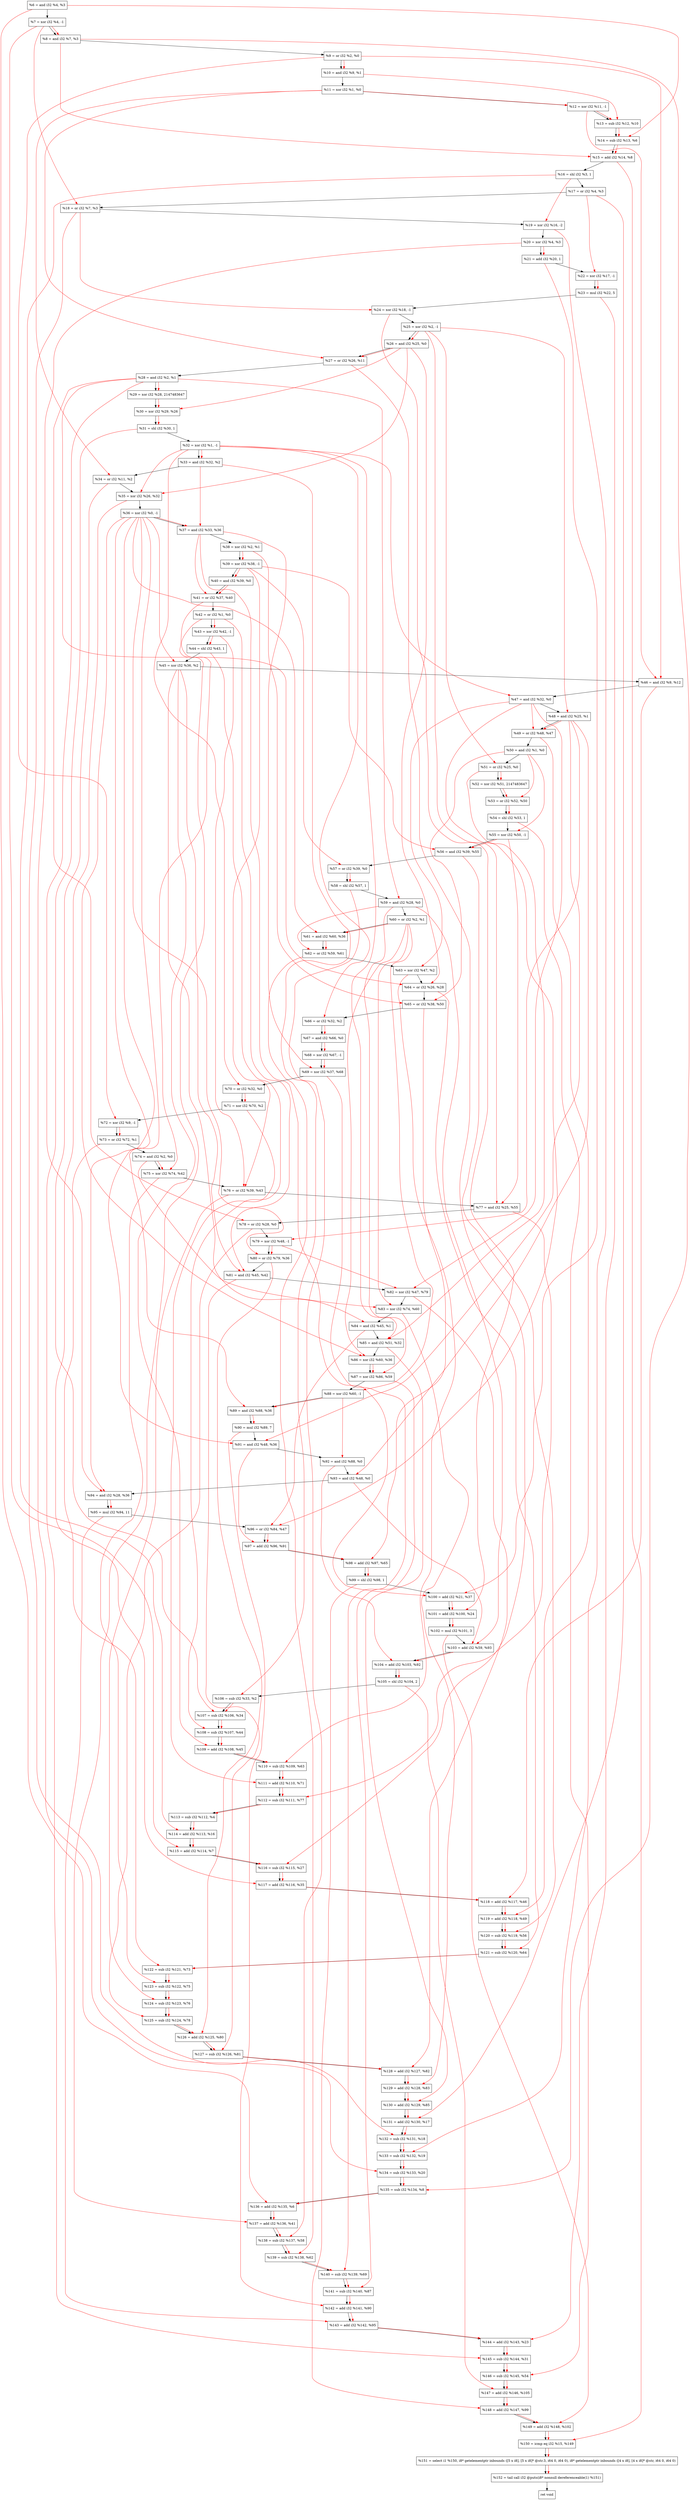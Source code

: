 digraph "DFG for'crackme' function" {
	Node0x6c7230[shape=record, label="  %6 = and i32 %4, %3"];
	Node0x6c78b0[shape=record, label="  %7 = xor i32 %4, -1"];
	Node0x6c7920[shape=record, label="  %8 = and i32 %7, %3"];
	Node0x6c7990[shape=record, label="  %9 = or i32 %2, %0"];
	Node0x6c7a00[shape=record, label="  %10 = and i32 %9, %1"];
	Node0x6c7a70[shape=record, label="  %11 = xor i32 %1, %0"];
	Node0x6c7ae0[shape=record, label="  %12 = xor i32 %11, -1"];
	Node0x6c7b50[shape=record, label="  %13 = sub i32 %12, %10"];
	Node0x6c7bc0[shape=record, label="  %14 = sub i32 %13, %6"];
	Node0x6c7c30[shape=record, label="  %15 = add i32 %14, %8"];
	Node0x6c7cd0[shape=record, label="  %16 = shl i32 %3, 1"];
	Node0x6c7d40[shape=record, label="  %17 = or i32 %4, %3"];
	Node0x6c7db0[shape=record, label="  %18 = or i32 %7, %3"];
	Node0x6c7e50[shape=record, label="  %19 = xor i32 %16, -2"];
	Node0x6c7ec0[shape=record, label="  %20 = xor i32 %4, %3"];
	Node0x6c7f30[shape=record, label="  %21 = add i32 %20, 1"];
	Node0x6c7fa0[shape=record, label="  %22 = xor i32 %17, -1"];
	Node0x6c8040[shape=record, label="  %23 = mul i32 %22, 5"];
	Node0x6c80b0[shape=record, label="  %24 = xor i32 %18, -1"];
	Node0x6c8120[shape=record, label="  %25 = xor i32 %2, -1"];
	Node0x6c8190[shape=record, label="  %26 = and i32 %25, %0"];
	Node0x6c8200[shape=record, label="  %27 = or i32 %26, %11"];
	Node0x6c8270[shape=record, label="  %28 = and i32 %2, %1"];
	Node0x6c8310[shape=record, label="  %29 = xor i32 %28, 2147483647"];
	Node0x6c8380[shape=record, label="  %30 = xor i32 %29, %26"];
	Node0x6c83f0[shape=record, label="  %31 = shl i32 %30, 1"];
	Node0x6c8460[shape=record, label="  %32 = xor i32 %1, -1"];
	Node0x6c86e0[shape=record, label="  %33 = and i32 %32, %2"];
	Node0x6c8750[shape=record, label="  %34 = or i32 %11, %2"];
	Node0x6c87c0[shape=record, label="  %35 = xor i32 %26, %32"];
	Node0x6c8830[shape=record, label="  %36 = xor i32 %0, -1"];
	Node0x6c88a0[shape=record, label="  %37 = and i32 %33, %36"];
	Node0x6c8910[shape=record, label="  %38 = xor i32 %2, %1"];
	Node0x6c8980[shape=record, label="  %39 = xor i32 %38, -1"];
	Node0x6c89f0[shape=record, label="  %40 = and i32 %39, %0"];
	Node0x6c8a60[shape=record, label="  %41 = or i32 %37, %40"];
	Node0x6c8ad0[shape=record, label="  %42 = or i32 %1, %0"];
	Node0x6c8b40[shape=record, label="  %43 = xor i32 %42, -1"];
	Node0x6c8bb0[shape=record, label="  %44 = shl i32 %43, 1"];
	Node0x6c8c20[shape=record, label="  %45 = xor i32 %36, %2"];
	Node0x6c8c90[shape=record, label="  %46 = and i32 %9, %12"];
	Node0x6c8d00[shape=record, label="  %47 = and i32 %32, %0"];
	Node0x6c8d70[shape=record, label="  %48 = and i32 %25, %1"];
	Node0x6c8de0[shape=record, label="  %49 = or i32 %48, %47"];
	Node0x6c8e50[shape=record, label="  %50 = and i32 %1, %0"];
	Node0x6c8ec0[shape=record, label="  %51 = or i32 %25, %0"];
	Node0x6c8f30[shape=record, label="  %52 = xor i32 %51, 2147483647"];
	Node0x6c8fa0[shape=record, label="  %53 = or i32 %52, %50"];
	Node0x6c9010[shape=record, label="  %54 = shl i32 %53, 1"];
	Node0x6c9080[shape=record, label="  %55 = xor i32 %50, -1"];
	Node0x6c90f0[shape=record, label="  %56 = and i32 %39, %55"];
	Node0x6c9160[shape=record, label="  %57 = or i32 %39, %0"];
	Node0x6c91d0[shape=record, label="  %58 = shl i32 %57, 1"];
	Node0x6c9240[shape=record, label="  %59 = and i32 %28, %0"];
	Node0x6c92b0[shape=record, label="  %60 = or i32 %2, %1"];
	Node0x6c9320[shape=record, label="  %61 = and i32 %60, %36"];
	Node0x6c9390[shape=record, label="  %62 = or i32 %59, %61"];
	Node0x6c9400[shape=record, label="  %63 = xor i32 %47, %2"];
	Node0x6c9470[shape=record, label="  %64 = or i32 %26, %28"];
	Node0x6c98f0[shape=record, label="  %65 = or i32 %38, %50"];
	Node0x6c9960[shape=record, label="  %66 = or i32 %32, %2"];
	Node0x6c99d0[shape=record, label="  %67 = and i32 %66, %0"];
	Node0x6c9a40[shape=record, label="  %68 = xor i32 %67, -1"];
	Node0x6c9ab0[shape=record, label="  %69 = xor i32 %37, %68"];
	Node0x6c9b20[shape=record, label="  %70 = or i32 %32, %0"];
	Node0x6c9b90[shape=record, label="  %71 = xor i32 %70, %2"];
	Node0x6c9c00[shape=record, label="  %72 = xor i32 %9, -1"];
	Node0x6c9c70[shape=record, label="  %73 = or i32 %72, %1"];
	Node0x6c9ce0[shape=record, label="  %74 = and i32 %2, %0"];
	Node0x6c9d50[shape=record, label="  %75 = xor i32 %74, %42"];
	Node0x6c9dc0[shape=record, label="  %76 = or i32 %39, %43"];
	Node0x6c9e30[shape=record, label="  %77 = and i32 %25, %55"];
	Node0x6c9ea0[shape=record, label="  %78 = or i32 %28, %0"];
	Node0x6c9f10[shape=record, label="  %79 = xor i32 %48, -1"];
	Node0x6c9f80[shape=record, label="  %80 = or i32 %79, %36"];
	Node0x6c9ff0[shape=record, label="  %81 = and i32 %45, %42"];
	Node0x6ca060[shape=record, label="  %82 = xor i32 %47, %79"];
	Node0x6ca0d0[shape=record, label="  %83 = xor i32 %74, %60"];
	Node0x6ca140[shape=record, label="  %84 = and i32 %45, %1"];
	Node0x6ca1b0[shape=record, label="  %85 = and i32 %51, %32"];
	Node0x6ca220[shape=record, label="  %86 = xor i32 %60, %36"];
	Node0x6ca290[shape=record, label="  %87 = xor i32 %86, %59"];
	Node0x6ca300[shape=record, label="  %88 = xor i32 %60, -1"];
	Node0x6ca370[shape=record, label="  %89 = and i32 %88, %36"];
	Node0x6ca410[shape=record, label="  %90 = mul i32 %89, 7"];
	Node0x6ca480[shape=record, label="  %91 = and i32 %48, %36"];
	Node0x6ca4f0[shape=record, label="  %92 = and i32 %88, %0"];
	Node0x6ca560[shape=record, label="  %93 = and i32 %48, %0"];
	Node0x6ca5d0[shape=record, label="  %94 = and i32 %28, %36"];
	Node0x6ca670[shape=record, label="  %95 = mul i32 %94, 11"];
	Node0x6ca6e0[shape=record, label="  %96 = or i32 %84, %47"];
	Node0x6ca750[shape=record, label="  %97 = add i32 %96, %91"];
	Node0x6ca7c0[shape=record, label="  %98 = add i32 %97, %65"];
	Node0x6ca830[shape=record, label="  %99 = shl i32 %98, 1"];
	Node0x6ca8a0[shape=record, label="  %100 = add i32 %21, %37"];
	Node0x6ca910[shape=record, label="  %101 = add i32 %100, %24"];
	Node0x6ca9b0[shape=record, label="  %102 = mul i32 %101, 3"];
	Node0x6caa20[shape=record, label="  %103 = add i32 %59, %93"];
	Node0x6caa90[shape=record, label="  %104 = add i32 %103, %92"];
	Node0x6cab30[shape=record, label="  %105 = shl i32 %104, 2"];
	Node0x6caba0[shape=record, label="  %106 = sub i32 %33, %2"];
	Node0x6cac10[shape=record, label="  %107 = sub i32 %106, %34"];
	Node0x6cac80[shape=record, label="  %108 = sub i32 %107, %44"];
	Node0x6cacf0[shape=record, label="  %109 = add i32 %108, %45"];
	Node0x6cad60[shape=record, label="  %110 = sub i32 %109, %63"];
	Node0x6cadd0[shape=record, label="  %111 = add i32 %110, %71"];
	Node0x6cae40[shape=record, label="  %112 = sub i32 %111, %77"];
	Node0x6caeb0[shape=record, label="  %113 = sub i32 %112, %4"];
	Node0x6caf20[shape=record, label="  %114 = add i32 %113, %16"];
	Node0x6caf90[shape=record, label="  %115 = add i32 %114, %7"];
	Node0x6cb000[shape=record, label="  %116 = sub i32 %115, %27"];
	Node0x6cb070[shape=record, label="  %117 = add i32 %116, %35"];
	Node0x6cb0e0[shape=record, label="  %118 = add i32 %117, %46"];
	Node0x6cb150[shape=record, label="  %119 = add i32 %118, %49"];
	Node0x6cb1c0[shape=record, label="  %120 = sub i32 %119, %56"];
	Node0x6cb230[shape=record, label="  %121 = sub i32 %120, %64"];
	Node0x6cb2a0[shape=record, label="  %122 = sub i32 %121, %73"];
	Node0x6cb310[shape=record, label="  %123 = sub i32 %122, %75"];
	Node0x6cb380[shape=record, label="  %124 = sub i32 %123, %76"];
	Node0x6cb3f0[shape=record, label="  %125 = sub i32 %124, %78"];
	Node0x6cb460[shape=record, label="  %126 = add i32 %125, %80"];
	Node0x6cb4d0[shape=record, label="  %127 = sub i32 %126, %81"];
	Node0x6cb540[shape=record, label="  %128 = add i32 %127, %82"];
	Node0x6cbdc0[shape=record, label="  %129 = add i32 %128, %83"];
	Node0x6cbe30[shape=record, label="  %130 = add i32 %129, %85"];
	Node0x6cbea0[shape=record, label="  %131 = add i32 %130, %17"];
	Node0x6cbf10[shape=record, label="  %132 = sub i32 %131, %18"];
	Node0x6cbf80[shape=record, label="  %133 = sub i32 %132, %19"];
	Node0x6cbff0[shape=record, label="  %134 = sub i32 %133, %20"];
	Node0x6cc060[shape=record, label="  %135 = sub i32 %134, %8"];
	Node0x6cc0d0[shape=record, label="  %136 = add i32 %135, %6"];
	Node0x6cc140[shape=record, label="  %137 = add i32 %136, %41"];
	Node0x6cc1b0[shape=record, label="  %138 = sub i32 %137, %58"];
	Node0x6cc220[shape=record, label="  %139 = sub i32 %138, %62"];
	Node0x6cc290[shape=record, label="  %140 = sub i32 %139, %69"];
	Node0x6cc300[shape=record, label="  %141 = sub i32 %140, %87"];
	Node0x6cc370[shape=record, label="  %142 = add i32 %141, %90"];
	Node0x6cc3e0[shape=record, label="  %143 = add i32 %142, %95"];
	Node0x6cc450[shape=record, label="  %144 = add i32 %143, %23"];
	Node0x6cc4c0[shape=record, label="  %145 = sub i32 %144, %31"];
	Node0x6cc530[shape=record, label="  %146 = sub i32 %145, %54"];
	Node0x6cc5a0[shape=record, label="  %147 = add i32 %146, %105"];
	Node0x6cc610[shape=record, label="  %148 = add i32 %147, %99"];
	Node0x6cc680[shape=record, label="  %149 = add i32 %148, %102"];
	Node0x6cc6f0[shape=record, label="  %150 = icmp eq i32 %15, %149"];
	Node0x667268[shape=record, label="  %151 = select i1 %150, i8* getelementptr inbounds ([5 x i8], [5 x i8]* @str.3, i64 0, i64 0), i8* getelementptr inbounds ([4 x i8], [4 x i8]* @str, i64 0, i64 0)"];
	Node0x6cc980[shape=record, label="  %152 = tail call i32 @puts(i8* nonnull dereferenceable(1) %151)"];
	Node0x6cc9d0[shape=record, label="  ret void"];
	Node0x6c7230 -> Node0x6c78b0;
	Node0x6c78b0 -> Node0x6c7920;
	Node0x6c7920 -> Node0x6c7990;
	Node0x6c7990 -> Node0x6c7a00;
	Node0x6c7a00 -> Node0x6c7a70;
	Node0x6c7a70 -> Node0x6c7ae0;
	Node0x6c7ae0 -> Node0x6c7b50;
	Node0x6c7b50 -> Node0x6c7bc0;
	Node0x6c7bc0 -> Node0x6c7c30;
	Node0x6c7c30 -> Node0x6c7cd0;
	Node0x6c7cd0 -> Node0x6c7d40;
	Node0x6c7d40 -> Node0x6c7db0;
	Node0x6c7db0 -> Node0x6c7e50;
	Node0x6c7e50 -> Node0x6c7ec0;
	Node0x6c7ec0 -> Node0x6c7f30;
	Node0x6c7f30 -> Node0x6c7fa0;
	Node0x6c7fa0 -> Node0x6c8040;
	Node0x6c8040 -> Node0x6c80b0;
	Node0x6c80b0 -> Node0x6c8120;
	Node0x6c8120 -> Node0x6c8190;
	Node0x6c8190 -> Node0x6c8200;
	Node0x6c8200 -> Node0x6c8270;
	Node0x6c8270 -> Node0x6c8310;
	Node0x6c8310 -> Node0x6c8380;
	Node0x6c8380 -> Node0x6c83f0;
	Node0x6c83f0 -> Node0x6c8460;
	Node0x6c8460 -> Node0x6c86e0;
	Node0x6c86e0 -> Node0x6c8750;
	Node0x6c8750 -> Node0x6c87c0;
	Node0x6c87c0 -> Node0x6c8830;
	Node0x6c8830 -> Node0x6c88a0;
	Node0x6c88a0 -> Node0x6c8910;
	Node0x6c8910 -> Node0x6c8980;
	Node0x6c8980 -> Node0x6c89f0;
	Node0x6c89f0 -> Node0x6c8a60;
	Node0x6c8a60 -> Node0x6c8ad0;
	Node0x6c8ad0 -> Node0x6c8b40;
	Node0x6c8b40 -> Node0x6c8bb0;
	Node0x6c8bb0 -> Node0x6c8c20;
	Node0x6c8c20 -> Node0x6c8c90;
	Node0x6c8c90 -> Node0x6c8d00;
	Node0x6c8d00 -> Node0x6c8d70;
	Node0x6c8d70 -> Node0x6c8de0;
	Node0x6c8de0 -> Node0x6c8e50;
	Node0x6c8e50 -> Node0x6c8ec0;
	Node0x6c8ec0 -> Node0x6c8f30;
	Node0x6c8f30 -> Node0x6c8fa0;
	Node0x6c8fa0 -> Node0x6c9010;
	Node0x6c9010 -> Node0x6c9080;
	Node0x6c9080 -> Node0x6c90f0;
	Node0x6c90f0 -> Node0x6c9160;
	Node0x6c9160 -> Node0x6c91d0;
	Node0x6c91d0 -> Node0x6c9240;
	Node0x6c9240 -> Node0x6c92b0;
	Node0x6c92b0 -> Node0x6c9320;
	Node0x6c9320 -> Node0x6c9390;
	Node0x6c9390 -> Node0x6c9400;
	Node0x6c9400 -> Node0x6c9470;
	Node0x6c9470 -> Node0x6c98f0;
	Node0x6c98f0 -> Node0x6c9960;
	Node0x6c9960 -> Node0x6c99d0;
	Node0x6c99d0 -> Node0x6c9a40;
	Node0x6c9a40 -> Node0x6c9ab0;
	Node0x6c9ab0 -> Node0x6c9b20;
	Node0x6c9b20 -> Node0x6c9b90;
	Node0x6c9b90 -> Node0x6c9c00;
	Node0x6c9c00 -> Node0x6c9c70;
	Node0x6c9c70 -> Node0x6c9ce0;
	Node0x6c9ce0 -> Node0x6c9d50;
	Node0x6c9d50 -> Node0x6c9dc0;
	Node0x6c9dc0 -> Node0x6c9e30;
	Node0x6c9e30 -> Node0x6c9ea0;
	Node0x6c9ea0 -> Node0x6c9f10;
	Node0x6c9f10 -> Node0x6c9f80;
	Node0x6c9f80 -> Node0x6c9ff0;
	Node0x6c9ff0 -> Node0x6ca060;
	Node0x6ca060 -> Node0x6ca0d0;
	Node0x6ca0d0 -> Node0x6ca140;
	Node0x6ca140 -> Node0x6ca1b0;
	Node0x6ca1b0 -> Node0x6ca220;
	Node0x6ca220 -> Node0x6ca290;
	Node0x6ca290 -> Node0x6ca300;
	Node0x6ca300 -> Node0x6ca370;
	Node0x6ca370 -> Node0x6ca410;
	Node0x6ca410 -> Node0x6ca480;
	Node0x6ca480 -> Node0x6ca4f0;
	Node0x6ca4f0 -> Node0x6ca560;
	Node0x6ca560 -> Node0x6ca5d0;
	Node0x6ca5d0 -> Node0x6ca670;
	Node0x6ca670 -> Node0x6ca6e0;
	Node0x6ca6e0 -> Node0x6ca750;
	Node0x6ca750 -> Node0x6ca7c0;
	Node0x6ca7c0 -> Node0x6ca830;
	Node0x6ca830 -> Node0x6ca8a0;
	Node0x6ca8a0 -> Node0x6ca910;
	Node0x6ca910 -> Node0x6ca9b0;
	Node0x6ca9b0 -> Node0x6caa20;
	Node0x6caa20 -> Node0x6caa90;
	Node0x6caa90 -> Node0x6cab30;
	Node0x6cab30 -> Node0x6caba0;
	Node0x6caba0 -> Node0x6cac10;
	Node0x6cac10 -> Node0x6cac80;
	Node0x6cac80 -> Node0x6cacf0;
	Node0x6cacf0 -> Node0x6cad60;
	Node0x6cad60 -> Node0x6cadd0;
	Node0x6cadd0 -> Node0x6cae40;
	Node0x6cae40 -> Node0x6caeb0;
	Node0x6caeb0 -> Node0x6caf20;
	Node0x6caf20 -> Node0x6caf90;
	Node0x6caf90 -> Node0x6cb000;
	Node0x6cb000 -> Node0x6cb070;
	Node0x6cb070 -> Node0x6cb0e0;
	Node0x6cb0e0 -> Node0x6cb150;
	Node0x6cb150 -> Node0x6cb1c0;
	Node0x6cb1c0 -> Node0x6cb230;
	Node0x6cb230 -> Node0x6cb2a0;
	Node0x6cb2a0 -> Node0x6cb310;
	Node0x6cb310 -> Node0x6cb380;
	Node0x6cb380 -> Node0x6cb3f0;
	Node0x6cb3f0 -> Node0x6cb460;
	Node0x6cb460 -> Node0x6cb4d0;
	Node0x6cb4d0 -> Node0x6cb540;
	Node0x6cb540 -> Node0x6cbdc0;
	Node0x6cbdc0 -> Node0x6cbe30;
	Node0x6cbe30 -> Node0x6cbea0;
	Node0x6cbea0 -> Node0x6cbf10;
	Node0x6cbf10 -> Node0x6cbf80;
	Node0x6cbf80 -> Node0x6cbff0;
	Node0x6cbff0 -> Node0x6cc060;
	Node0x6cc060 -> Node0x6cc0d0;
	Node0x6cc0d0 -> Node0x6cc140;
	Node0x6cc140 -> Node0x6cc1b0;
	Node0x6cc1b0 -> Node0x6cc220;
	Node0x6cc220 -> Node0x6cc290;
	Node0x6cc290 -> Node0x6cc300;
	Node0x6cc300 -> Node0x6cc370;
	Node0x6cc370 -> Node0x6cc3e0;
	Node0x6cc3e0 -> Node0x6cc450;
	Node0x6cc450 -> Node0x6cc4c0;
	Node0x6cc4c0 -> Node0x6cc530;
	Node0x6cc530 -> Node0x6cc5a0;
	Node0x6cc5a0 -> Node0x6cc610;
	Node0x6cc610 -> Node0x6cc680;
	Node0x6cc680 -> Node0x6cc6f0;
	Node0x6cc6f0 -> Node0x667268;
	Node0x667268 -> Node0x6cc980;
	Node0x6cc980 -> Node0x6cc9d0;
edge [color=red]
	Node0x6c78b0 -> Node0x6c7920;
	Node0x6c7990 -> Node0x6c7a00;
	Node0x6c7a70 -> Node0x6c7ae0;
	Node0x6c7ae0 -> Node0x6c7b50;
	Node0x6c7a00 -> Node0x6c7b50;
	Node0x6c7b50 -> Node0x6c7bc0;
	Node0x6c7230 -> Node0x6c7bc0;
	Node0x6c7bc0 -> Node0x6c7c30;
	Node0x6c7920 -> Node0x6c7c30;
	Node0x6c78b0 -> Node0x6c7db0;
	Node0x6c7cd0 -> Node0x6c7e50;
	Node0x6c7ec0 -> Node0x6c7f30;
	Node0x6c7d40 -> Node0x6c7fa0;
	Node0x6c7fa0 -> Node0x6c8040;
	Node0x6c7db0 -> Node0x6c80b0;
	Node0x6c8120 -> Node0x6c8190;
	Node0x6c8190 -> Node0x6c8200;
	Node0x6c7a70 -> Node0x6c8200;
	Node0x6c8270 -> Node0x6c8310;
	Node0x6c8310 -> Node0x6c8380;
	Node0x6c8190 -> Node0x6c8380;
	Node0x6c8380 -> Node0x6c83f0;
	Node0x6c8460 -> Node0x6c86e0;
	Node0x6c7a70 -> Node0x6c8750;
	Node0x6c8190 -> Node0x6c87c0;
	Node0x6c8460 -> Node0x6c87c0;
	Node0x6c86e0 -> Node0x6c88a0;
	Node0x6c8830 -> Node0x6c88a0;
	Node0x6c8910 -> Node0x6c8980;
	Node0x6c8980 -> Node0x6c89f0;
	Node0x6c88a0 -> Node0x6c8a60;
	Node0x6c89f0 -> Node0x6c8a60;
	Node0x6c8ad0 -> Node0x6c8b40;
	Node0x6c8b40 -> Node0x6c8bb0;
	Node0x6c8830 -> Node0x6c8c20;
	Node0x6c7990 -> Node0x6c8c90;
	Node0x6c7ae0 -> Node0x6c8c90;
	Node0x6c8460 -> Node0x6c8d00;
	Node0x6c8120 -> Node0x6c8d70;
	Node0x6c8d70 -> Node0x6c8de0;
	Node0x6c8d00 -> Node0x6c8de0;
	Node0x6c8120 -> Node0x6c8ec0;
	Node0x6c8ec0 -> Node0x6c8f30;
	Node0x6c8f30 -> Node0x6c8fa0;
	Node0x6c8e50 -> Node0x6c8fa0;
	Node0x6c8fa0 -> Node0x6c9010;
	Node0x6c8e50 -> Node0x6c9080;
	Node0x6c8980 -> Node0x6c90f0;
	Node0x6c9080 -> Node0x6c90f0;
	Node0x6c8980 -> Node0x6c9160;
	Node0x6c9160 -> Node0x6c91d0;
	Node0x6c8270 -> Node0x6c9240;
	Node0x6c92b0 -> Node0x6c9320;
	Node0x6c8830 -> Node0x6c9320;
	Node0x6c9240 -> Node0x6c9390;
	Node0x6c9320 -> Node0x6c9390;
	Node0x6c8d00 -> Node0x6c9400;
	Node0x6c8190 -> Node0x6c9470;
	Node0x6c8270 -> Node0x6c9470;
	Node0x6c8910 -> Node0x6c98f0;
	Node0x6c8e50 -> Node0x6c98f0;
	Node0x6c8460 -> Node0x6c9960;
	Node0x6c9960 -> Node0x6c99d0;
	Node0x6c99d0 -> Node0x6c9a40;
	Node0x6c88a0 -> Node0x6c9ab0;
	Node0x6c9a40 -> Node0x6c9ab0;
	Node0x6c8460 -> Node0x6c9b20;
	Node0x6c9b20 -> Node0x6c9b90;
	Node0x6c7990 -> Node0x6c9c00;
	Node0x6c9c00 -> Node0x6c9c70;
	Node0x6c9ce0 -> Node0x6c9d50;
	Node0x6c8ad0 -> Node0x6c9d50;
	Node0x6c8980 -> Node0x6c9dc0;
	Node0x6c8b40 -> Node0x6c9dc0;
	Node0x6c8120 -> Node0x6c9e30;
	Node0x6c9080 -> Node0x6c9e30;
	Node0x6c8270 -> Node0x6c9ea0;
	Node0x6c8d70 -> Node0x6c9f10;
	Node0x6c9f10 -> Node0x6c9f80;
	Node0x6c8830 -> Node0x6c9f80;
	Node0x6c8c20 -> Node0x6c9ff0;
	Node0x6c8ad0 -> Node0x6c9ff0;
	Node0x6c8d00 -> Node0x6ca060;
	Node0x6c9f10 -> Node0x6ca060;
	Node0x6c9ce0 -> Node0x6ca0d0;
	Node0x6c92b0 -> Node0x6ca0d0;
	Node0x6c8c20 -> Node0x6ca140;
	Node0x6c8ec0 -> Node0x6ca1b0;
	Node0x6c8460 -> Node0x6ca1b0;
	Node0x6c92b0 -> Node0x6ca220;
	Node0x6c8830 -> Node0x6ca220;
	Node0x6ca220 -> Node0x6ca290;
	Node0x6c9240 -> Node0x6ca290;
	Node0x6c92b0 -> Node0x6ca300;
	Node0x6ca300 -> Node0x6ca370;
	Node0x6c8830 -> Node0x6ca370;
	Node0x6ca370 -> Node0x6ca410;
	Node0x6c8d70 -> Node0x6ca480;
	Node0x6c8830 -> Node0x6ca480;
	Node0x6ca300 -> Node0x6ca4f0;
	Node0x6c8d70 -> Node0x6ca560;
	Node0x6c8270 -> Node0x6ca5d0;
	Node0x6c8830 -> Node0x6ca5d0;
	Node0x6ca5d0 -> Node0x6ca670;
	Node0x6ca140 -> Node0x6ca6e0;
	Node0x6c8d00 -> Node0x6ca6e0;
	Node0x6ca6e0 -> Node0x6ca750;
	Node0x6ca480 -> Node0x6ca750;
	Node0x6ca750 -> Node0x6ca7c0;
	Node0x6c98f0 -> Node0x6ca7c0;
	Node0x6ca7c0 -> Node0x6ca830;
	Node0x6c7f30 -> Node0x6ca8a0;
	Node0x6c88a0 -> Node0x6ca8a0;
	Node0x6ca8a0 -> Node0x6ca910;
	Node0x6c80b0 -> Node0x6ca910;
	Node0x6ca910 -> Node0x6ca9b0;
	Node0x6c9240 -> Node0x6caa20;
	Node0x6ca560 -> Node0x6caa20;
	Node0x6caa20 -> Node0x6caa90;
	Node0x6ca4f0 -> Node0x6caa90;
	Node0x6caa90 -> Node0x6cab30;
	Node0x6c86e0 -> Node0x6caba0;
	Node0x6caba0 -> Node0x6cac10;
	Node0x6c8750 -> Node0x6cac10;
	Node0x6cac10 -> Node0x6cac80;
	Node0x6c8bb0 -> Node0x6cac80;
	Node0x6cac80 -> Node0x6cacf0;
	Node0x6c8c20 -> Node0x6cacf0;
	Node0x6cacf0 -> Node0x6cad60;
	Node0x6c9400 -> Node0x6cad60;
	Node0x6cad60 -> Node0x6cadd0;
	Node0x6c9b90 -> Node0x6cadd0;
	Node0x6cadd0 -> Node0x6cae40;
	Node0x6c9e30 -> Node0x6cae40;
	Node0x6cae40 -> Node0x6caeb0;
	Node0x6caeb0 -> Node0x6caf20;
	Node0x6c7cd0 -> Node0x6caf20;
	Node0x6caf20 -> Node0x6caf90;
	Node0x6c78b0 -> Node0x6caf90;
	Node0x6caf90 -> Node0x6cb000;
	Node0x6c8200 -> Node0x6cb000;
	Node0x6cb000 -> Node0x6cb070;
	Node0x6c87c0 -> Node0x6cb070;
	Node0x6cb070 -> Node0x6cb0e0;
	Node0x6c8c90 -> Node0x6cb0e0;
	Node0x6cb0e0 -> Node0x6cb150;
	Node0x6c8de0 -> Node0x6cb150;
	Node0x6cb150 -> Node0x6cb1c0;
	Node0x6c90f0 -> Node0x6cb1c0;
	Node0x6cb1c0 -> Node0x6cb230;
	Node0x6c9470 -> Node0x6cb230;
	Node0x6cb230 -> Node0x6cb2a0;
	Node0x6c9c70 -> Node0x6cb2a0;
	Node0x6cb2a0 -> Node0x6cb310;
	Node0x6c9d50 -> Node0x6cb310;
	Node0x6cb310 -> Node0x6cb380;
	Node0x6c9dc0 -> Node0x6cb380;
	Node0x6cb380 -> Node0x6cb3f0;
	Node0x6c9ea0 -> Node0x6cb3f0;
	Node0x6cb3f0 -> Node0x6cb460;
	Node0x6c9f80 -> Node0x6cb460;
	Node0x6cb460 -> Node0x6cb4d0;
	Node0x6c9ff0 -> Node0x6cb4d0;
	Node0x6cb4d0 -> Node0x6cb540;
	Node0x6ca060 -> Node0x6cb540;
	Node0x6cb540 -> Node0x6cbdc0;
	Node0x6ca0d0 -> Node0x6cbdc0;
	Node0x6cbdc0 -> Node0x6cbe30;
	Node0x6ca1b0 -> Node0x6cbe30;
	Node0x6cbe30 -> Node0x6cbea0;
	Node0x6c7d40 -> Node0x6cbea0;
	Node0x6cbea0 -> Node0x6cbf10;
	Node0x6c7db0 -> Node0x6cbf10;
	Node0x6cbf10 -> Node0x6cbf80;
	Node0x6c7e50 -> Node0x6cbf80;
	Node0x6cbf80 -> Node0x6cbff0;
	Node0x6c7ec0 -> Node0x6cbff0;
	Node0x6cbff0 -> Node0x6cc060;
	Node0x6c7920 -> Node0x6cc060;
	Node0x6cc060 -> Node0x6cc0d0;
	Node0x6c7230 -> Node0x6cc0d0;
	Node0x6cc0d0 -> Node0x6cc140;
	Node0x6c8a60 -> Node0x6cc140;
	Node0x6cc140 -> Node0x6cc1b0;
	Node0x6c91d0 -> Node0x6cc1b0;
	Node0x6cc1b0 -> Node0x6cc220;
	Node0x6c9390 -> Node0x6cc220;
	Node0x6cc220 -> Node0x6cc290;
	Node0x6c9ab0 -> Node0x6cc290;
	Node0x6cc290 -> Node0x6cc300;
	Node0x6ca290 -> Node0x6cc300;
	Node0x6cc300 -> Node0x6cc370;
	Node0x6ca410 -> Node0x6cc370;
	Node0x6cc370 -> Node0x6cc3e0;
	Node0x6ca670 -> Node0x6cc3e0;
	Node0x6cc3e0 -> Node0x6cc450;
	Node0x6c8040 -> Node0x6cc450;
	Node0x6cc450 -> Node0x6cc4c0;
	Node0x6c83f0 -> Node0x6cc4c0;
	Node0x6cc4c0 -> Node0x6cc530;
	Node0x6c9010 -> Node0x6cc530;
	Node0x6cc530 -> Node0x6cc5a0;
	Node0x6cab30 -> Node0x6cc5a0;
	Node0x6cc5a0 -> Node0x6cc610;
	Node0x6ca830 -> Node0x6cc610;
	Node0x6cc610 -> Node0x6cc680;
	Node0x6ca9b0 -> Node0x6cc680;
	Node0x6c7c30 -> Node0x6cc6f0;
	Node0x6cc680 -> Node0x6cc6f0;
	Node0x6cc6f0 -> Node0x667268;
	Node0x667268 -> Node0x6cc980;
}
